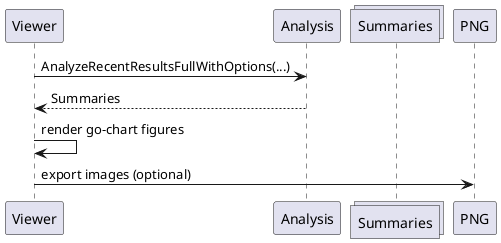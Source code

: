 @startuml ViewerFlow
participant Viewer
participant Analysis
collections Summaries
participant PNG

Viewer -> Analysis : AnalyzeRecentResultsFullWithOptions(...)
Analysis --> Viewer : Summaries
Viewer -> Viewer : render go‑chart figures
Viewer -> PNG : export images (optional)
@enduml
